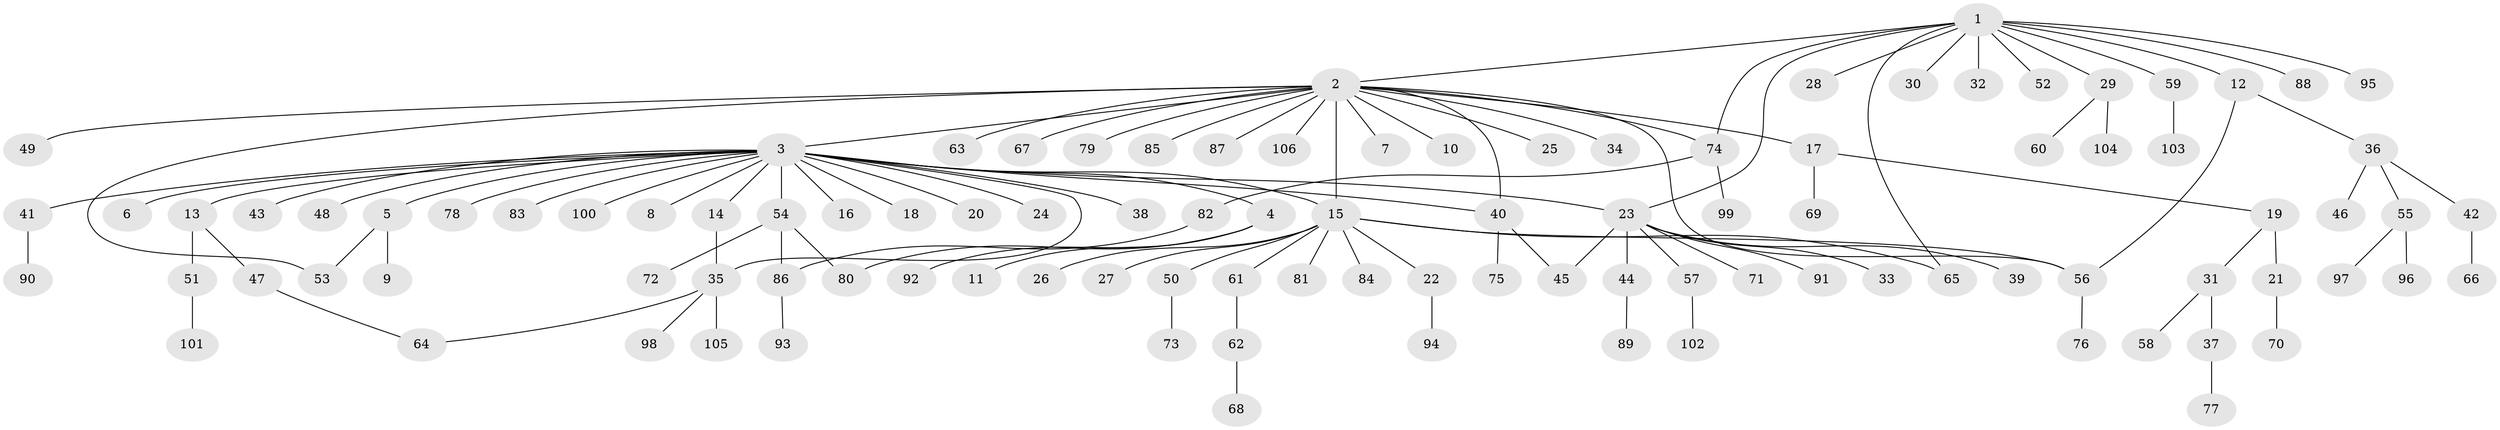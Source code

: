 // coarse degree distribution, {13: 0.012048192771084338, 18: 0.012048192771084338, 22: 0.012048192771084338, 3: 0.08433734939759036, 1: 0.6506024096385542, 5: 0.024096385542168676, 2: 0.1566265060240964, 10: 0.012048192771084338, 4: 0.024096385542168676, 8: 0.012048192771084338}
// Generated by graph-tools (version 1.1) at 2025/41/03/06/25 10:41:47]
// undirected, 106 vertices, 118 edges
graph export_dot {
graph [start="1"]
  node [color=gray90,style=filled];
  1;
  2;
  3;
  4;
  5;
  6;
  7;
  8;
  9;
  10;
  11;
  12;
  13;
  14;
  15;
  16;
  17;
  18;
  19;
  20;
  21;
  22;
  23;
  24;
  25;
  26;
  27;
  28;
  29;
  30;
  31;
  32;
  33;
  34;
  35;
  36;
  37;
  38;
  39;
  40;
  41;
  42;
  43;
  44;
  45;
  46;
  47;
  48;
  49;
  50;
  51;
  52;
  53;
  54;
  55;
  56;
  57;
  58;
  59;
  60;
  61;
  62;
  63;
  64;
  65;
  66;
  67;
  68;
  69;
  70;
  71;
  72;
  73;
  74;
  75;
  76;
  77;
  78;
  79;
  80;
  81;
  82;
  83;
  84;
  85;
  86;
  87;
  88;
  89;
  90;
  91;
  92;
  93;
  94;
  95;
  96;
  97;
  98;
  99;
  100;
  101;
  102;
  103;
  104;
  105;
  106;
  1 -- 2;
  1 -- 12;
  1 -- 23;
  1 -- 28;
  1 -- 29;
  1 -- 30;
  1 -- 32;
  1 -- 52;
  1 -- 59;
  1 -- 65;
  1 -- 74;
  1 -- 88;
  1 -- 95;
  2 -- 3;
  2 -- 7;
  2 -- 10;
  2 -- 15;
  2 -- 17;
  2 -- 25;
  2 -- 34;
  2 -- 40;
  2 -- 49;
  2 -- 53;
  2 -- 56;
  2 -- 63;
  2 -- 67;
  2 -- 74;
  2 -- 79;
  2 -- 85;
  2 -- 87;
  2 -- 106;
  3 -- 4;
  3 -- 5;
  3 -- 6;
  3 -- 8;
  3 -- 13;
  3 -- 14;
  3 -- 15;
  3 -- 16;
  3 -- 18;
  3 -- 20;
  3 -- 23;
  3 -- 24;
  3 -- 35;
  3 -- 38;
  3 -- 40;
  3 -- 41;
  3 -- 43;
  3 -- 48;
  3 -- 54;
  3 -- 78;
  3 -- 83;
  3 -- 100;
  4 -- 11;
  4 -- 80;
  4 -- 92;
  5 -- 9;
  5 -- 53;
  12 -- 36;
  12 -- 56;
  13 -- 47;
  13 -- 51;
  14 -- 35;
  15 -- 22;
  15 -- 26;
  15 -- 27;
  15 -- 50;
  15 -- 56;
  15 -- 61;
  15 -- 65;
  15 -- 81;
  15 -- 84;
  17 -- 19;
  17 -- 69;
  19 -- 21;
  19 -- 31;
  21 -- 70;
  22 -- 94;
  23 -- 33;
  23 -- 39;
  23 -- 44;
  23 -- 45;
  23 -- 57;
  23 -- 71;
  23 -- 91;
  29 -- 60;
  29 -- 104;
  31 -- 37;
  31 -- 58;
  35 -- 64;
  35 -- 98;
  35 -- 105;
  36 -- 42;
  36 -- 46;
  36 -- 55;
  37 -- 77;
  40 -- 45;
  40 -- 75;
  41 -- 90;
  42 -- 66;
  44 -- 89;
  47 -- 64;
  50 -- 73;
  51 -- 101;
  54 -- 72;
  54 -- 80;
  54 -- 86;
  55 -- 96;
  55 -- 97;
  56 -- 76;
  57 -- 102;
  59 -- 103;
  61 -- 62;
  62 -- 68;
  74 -- 82;
  74 -- 99;
  82 -- 86;
  86 -- 93;
}
